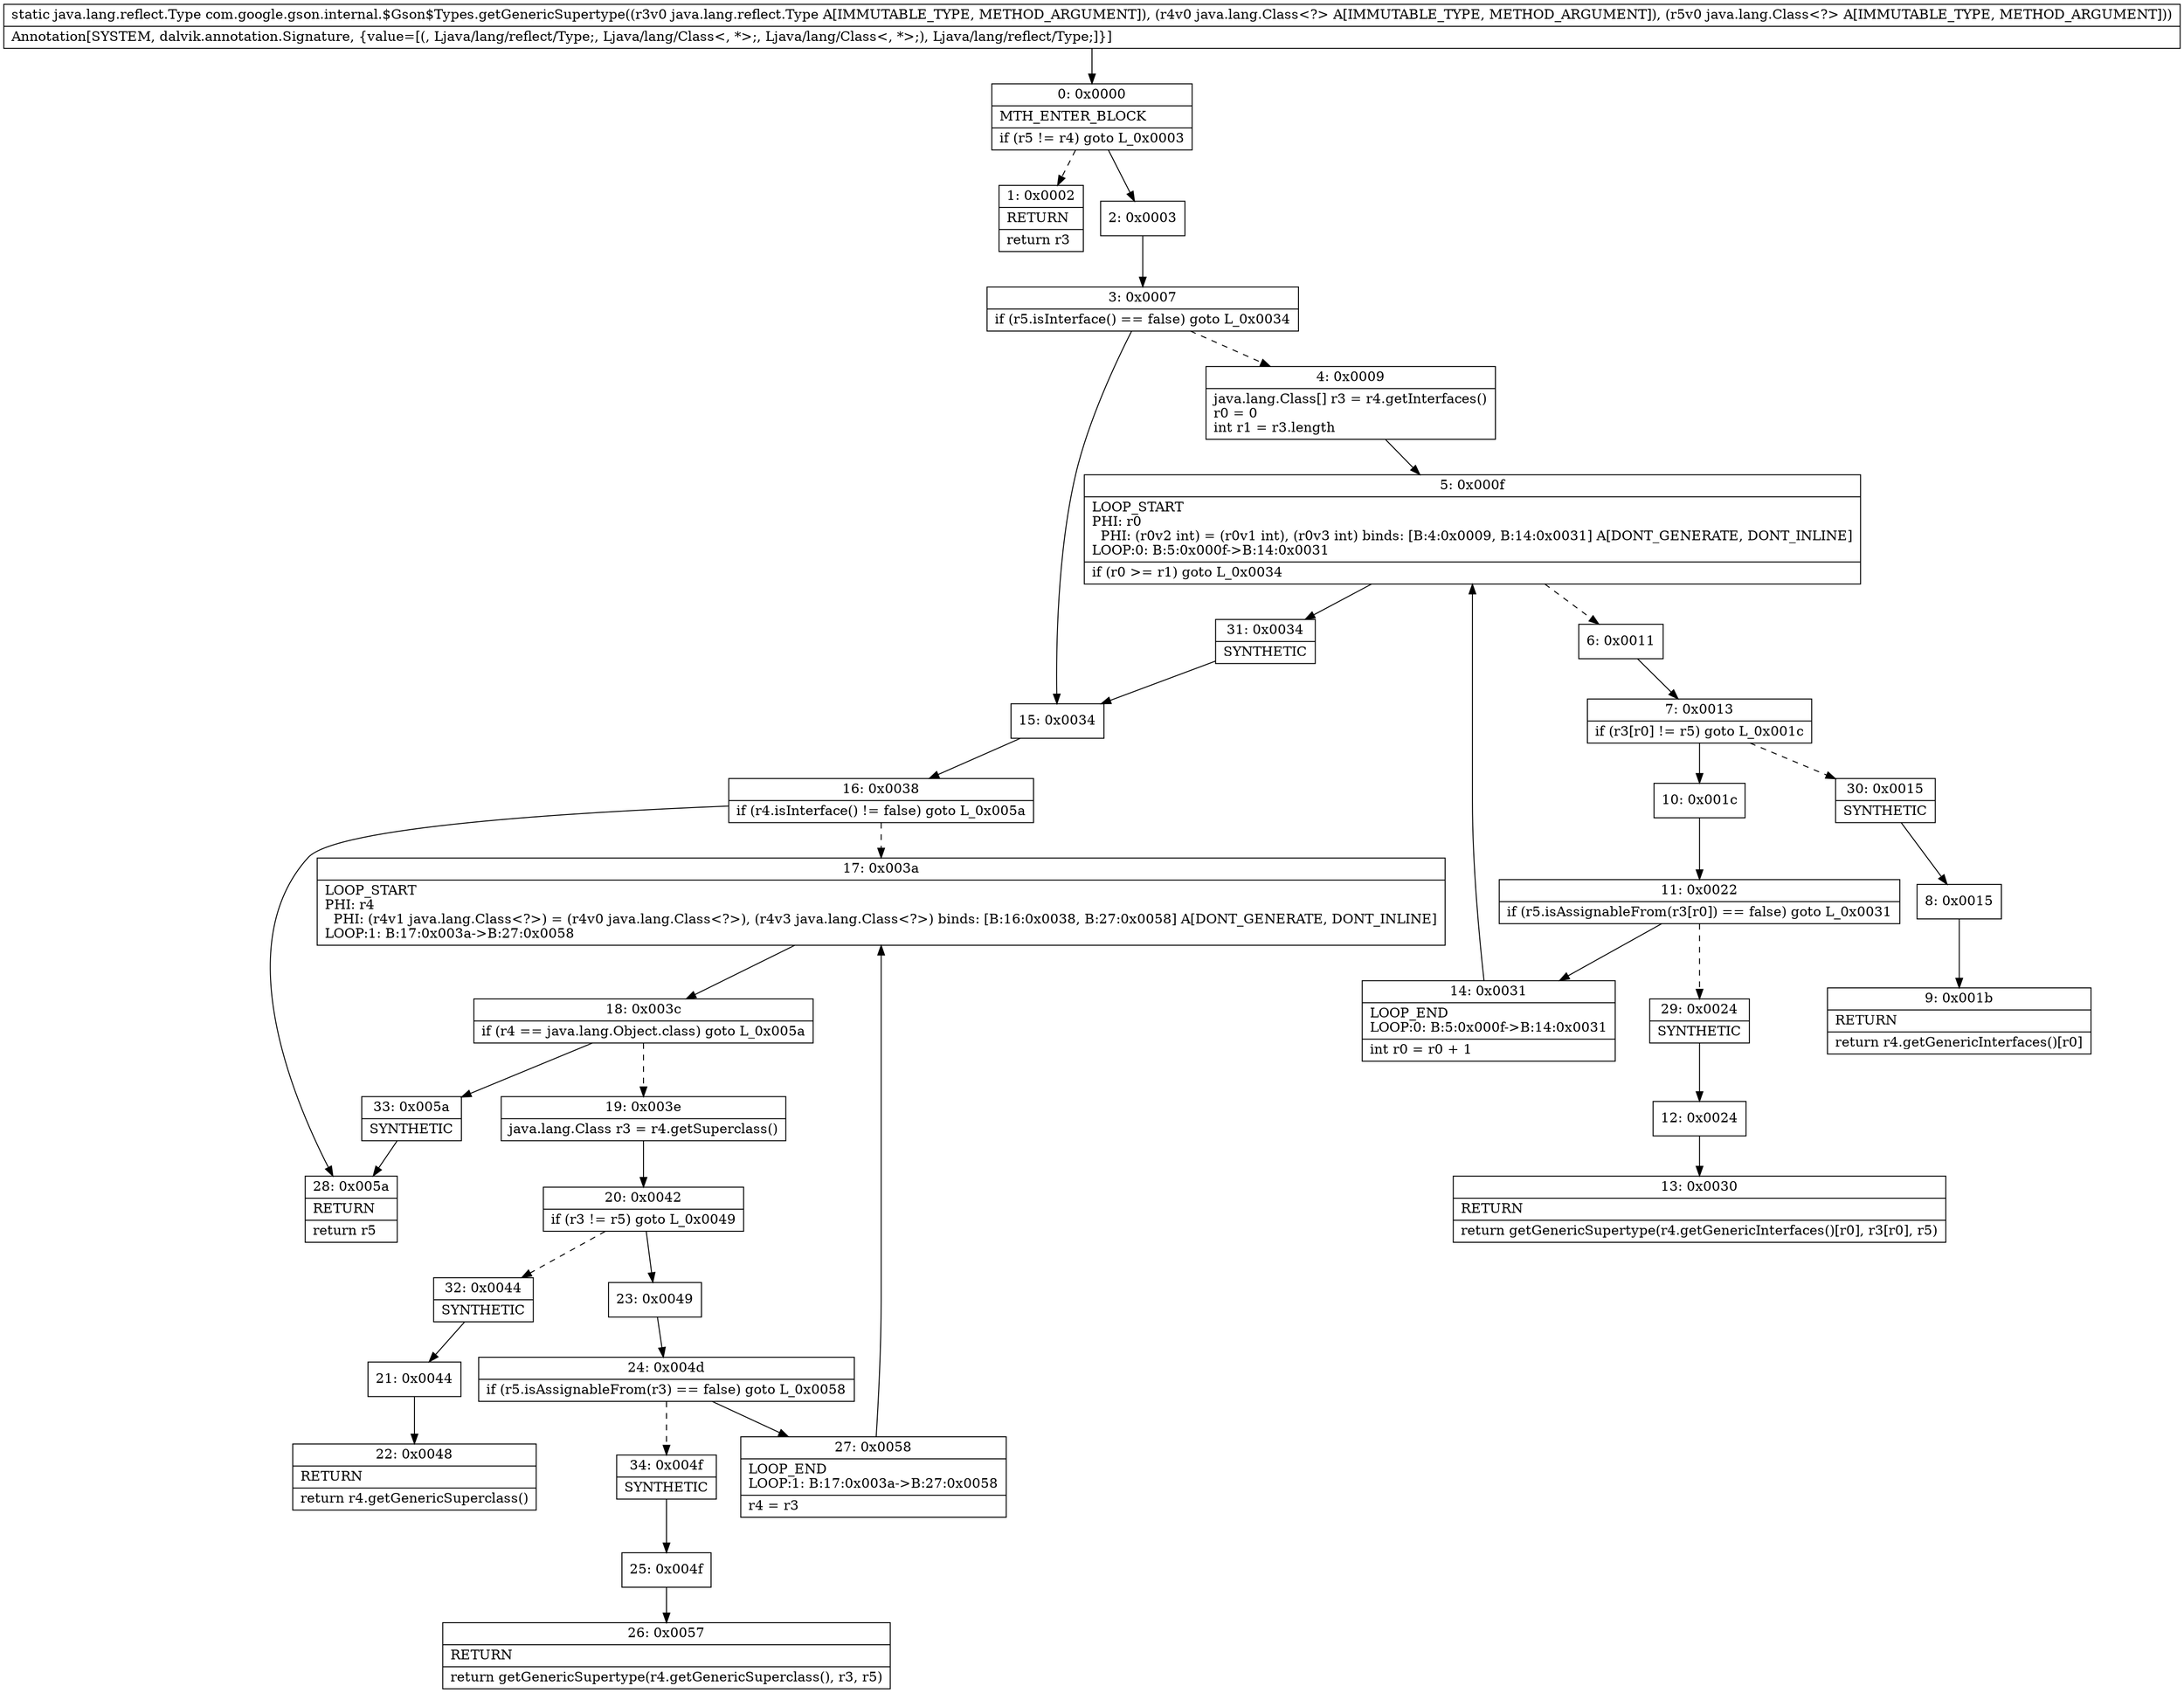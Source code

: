 digraph "CFG forcom.google.gson.internal.$Gson$Types.getGenericSupertype(Ljava\/lang\/reflect\/Type;Ljava\/lang\/Class;Ljava\/lang\/Class;)Ljava\/lang\/reflect\/Type;" {
Node_0 [shape=record,label="{0\:\ 0x0000|MTH_ENTER_BLOCK\l|if (r5 != r4) goto L_0x0003\l}"];
Node_1 [shape=record,label="{1\:\ 0x0002|RETURN\l|return r3\l}"];
Node_2 [shape=record,label="{2\:\ 0x0003}"];
Node_3 [shape=record,label="{3\:\ 0x0007|if (r5.isInterface() == false) goto L_0x0034\l}"];
Node_4 [shape=record,label="{4\:\ 0x0009|java.lang.Class[] r3 = r4.getInterfaces()\lr0 = 0\lint r1 = r3.length\l}"];
Node_5 [shape=record,label="{5\:\ 0x000f|LOOP_START\lPHI: r0 \l  PHI: (r0v2 int) = (r0v1 int), (r0v3 int) binds: [B:4:0x0009, B:14:0x0031] A[DONT_GENERATE, DONT_INLINE]\lLOOP:0: B:5:0x000f\-\>B:14:0x0031\l|if (r0 \>= r1) goto L_0x0034\l}"];
Node_6 [shape=record,label="{6\:\ 0x0011}"];
Node_7 [shape=record,label="{7\:\ 0x0013|if (r3[r0] != r5) goto L_0x001c\l}"];
Node_8 [shape=record,label="{8\:\ 0x0015}"];
Node_9 [shape=record,label="{9\:\ 0x001b|RETURN\l|return r4.getGenericInterfaces()[r0]\l}"];
Node_10 [shape=record,label="{10\:\ 0x001c}"];
Node_11 [shape=record,label="{11\:\ 0x0022|if (r5.isAssignableFrom(r3[r0]) == false) goto L_0x0031\l}"];
Node_12 [shape=record,label="{12\:\ 0x0024}"];
Node_13 [shape=record,label="{13\:\ 0x0030|RETURN\l|return getGenericSupertype(r4.getGenericInterfaces()[r0], r3[r0], r5)\l}"];
Node_14 [shape=record,label="{14\:\ 0x0031|LOOP_END\lLOOP:0: B:5:0x000f\-\>B:14:0x0031\l|int r0 = r0 + 1\l}"];
Node_15 [shape=record,label="{15\:\ 0x0034}"];
Node_16 [shape=record,label="{16\:\ 0x0038|if (r4.isInterface() != false) goto L_0x005a\l}"];
Node_17 [shape=record,label="{17\:\ 0x003a|LOOP_START\lPHI: r4 \l  PHI: (r4v1 java.lang.Class\<?\>) = (r4v0 java.lang.Class\<?\>), (r4v3 java.lang.Class\<?\>) binds: [B:16:0x0038, B:27:0x0058] A[DONT_GENERATE, DONT_INLINE]\lLOOP:1: B:17:0x003a\-\>B:27:0x0058\l}"];
Node_18 [shape=record,label="{18\:\ 0x003c|if (r4 == java.lang.Object.class) goto L_0x005a\l}"];
Node_19 [shape=record,label="{19\:\ 0x003e|java.lang.Class r3 = r4.getSuperclass()\l}"];
Node_20 [shape=record,label="{20\:\ 0x0042|if (r3 != r5) goto L_0x0049\l}"];
Node_21 [shape=record,label="{21\:\ 0x0044}"];
Node_22 [shape=record,label="{22\:\ 0x0048|RETURN\l|return r4.getGenericSuperclass()\l}"];
Node_23 [shape=record,label="{23\:\ 0x0049}"];
Node_24 [shape=record,label="{24\:\ 0x004d|if (r5.isAssignableFrom(r3) == false) goto L_0x0058\l}"];
Node_25 [shape=record,label="{25\:\ 0x004f}"];
Node_26 [shape=record,label="{26\:\ 0x0057|RETURN\l|return getGenericSupertype(r4.getGenericSuperclass(), r3, r5)\l}"];
Node_27 [shape=record,label="{27\:\ 0x0058|LOOP_END\lLOOP:1: B:17:0x003a\-\>B:27:0x0058\l|r4 = r3\l}"];
Node_28 [shape=record,label="{28\:\ 0x005a|RETURN\l|return r5\l}"];
Node_29 [shape=record,label="{29\:\ 0x0024|SYNTHETIC\l}"];
Node_30 [shape=record,label="{30\:\ 0x0015|SYNTHETIC\l}"];
Node_31 [shape=record,label="{31\:\ 0x0034|SYNTHETIC\l}"];
Node_32 [shape=record,label="{32\:\ 0x0044|SYNTHETIC\l}"];
Node_33 [shape=record,label="{33\:\ 0x005a|SYNTHETIC\l}"];
Node_34 [shape=record,label="{34\:\ 0x004f|SYNTHETIC\l}"];
MethodNode[shape=record,label="{static java.lang.reflect.Type com.google.gson.internal.$Gson$Types.getGenericSupertype((r3v0 java.lang.reflect.Type A[IMMUTABLE_TYPE, METHOD_ARGUMENT]), (r4v0 java.lang.Class\<?\> A[IMMUTABLE_TYPE, METHOD_ARGUMENT]), (r5v0 java.lang.Class\<?\> A[IMMUTABLE_TYPE, METHOD_ARGUMENT]))  | Annotation[SYSTEM, dalvik.annotation.Signature, \{value=[(, Ljava\/lang\/reflect\/Type;, Ljava\/lang\/Class\<, *\>;, Ljava\/lang\/Class\<, *\>;), Ljava\/lang\/reflect\/Type;]\}]\l}"];
MethodNode -> Node_0;
Node_0 -> Node_1[style=dashed];
Node_0 -> Node_2;
Node_2 -> Node_3;
Node_3 -> Node_4[style=dashed];
Node_3 -> Node_15;
Node_4 -> Node_5;
Node_5 -> Node_6[style=dashed];
Node_5 -> Node_31;
Node_6 -> Node_7;
Node_7 -> Node_10;
Node_7 -> Node_30[style=dashed];
Node_8 -> Node_9;
Node_10 -> Node_11;
Node_11 -> Node_14;
Node_11 -> Node_29[style=dashed];
Node_12 -> Node_13;
Node_14 -> Node_5;
Node_15 -> Node_16;
Node_16 -> Node_17[style=dashed];
Node_16 -> Node_28;
Node_17 -> Node_18;
Node_18 -> Node_19[style=dashed];
Node_18 -> Node_33;
Node_19 -> Node_20;
Node_20 -> Node_23;
Node_20 -> Node_32[style=dashed];
Node_21 -> Node_22;
Node_23 -> Node_24;
Node_24 -> Node_27;
Node_24 -> Node_34[style=dashed];
Node_25 -> Node_26;
Node_27 -> Node_17;
Node_29 -> Node_12;
Node_30 -> Node_8;
Node_31 -> Node_15;
Node_32 -> Node_21;
Node_33 -> Node_28;
Node_34 -> Node_25;
}

